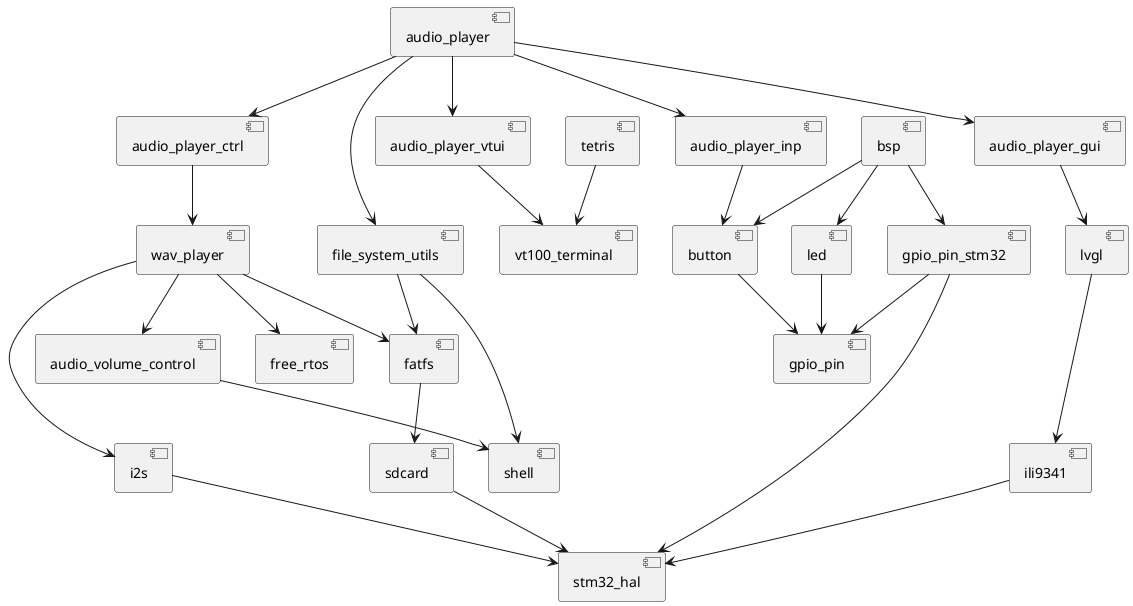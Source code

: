 @startuml Libraries Dependency Diagram

[gpio_pin_stm32] --> [gpio_pin]
[button] --> [gpio_pin]
[led] --> [gpio_pin]
[file_system_utils] --> [fatfs]
[file_system_utils] --> [shell]
[audio_volume_control] --> [shell]
[tetris] --> [vt100_terminal]

[fatfs] --> [sdcard]
[sdcard] --> [stm32_hal]

[wav_player] --> [free_rtos]
[wav_player] --> [fatfs]
[wav_player] --> [audio_volume_control]
[wav_player] --> [i2s]
[i2s] --> [stm32_hal]

[audio_player] --> [audio_player_ctrl]
[audio_player] --> [audio_player_inp]
[audio_player] --> [audio_player_vtui]
[audio_player] --> [audio_player_gui]
[audio_player] --> [file_system_utils]

[audio_player_ctrl] --> [wav_player]
[audio_player_inp] --> [button]

[audio_player_vtui] --> [vt100_terminal]
[audio_player_gui] --> [lvgl]

[ili9341] --> [stm32_hal]
[lvgl] --> [ili9341]

[bsp] --> [button]
[bsp] --> [gpio_pin_stm32]
[bsp] --> [led]

[gpio_pin_stm32] --> [stm32_hal]

@enduml

